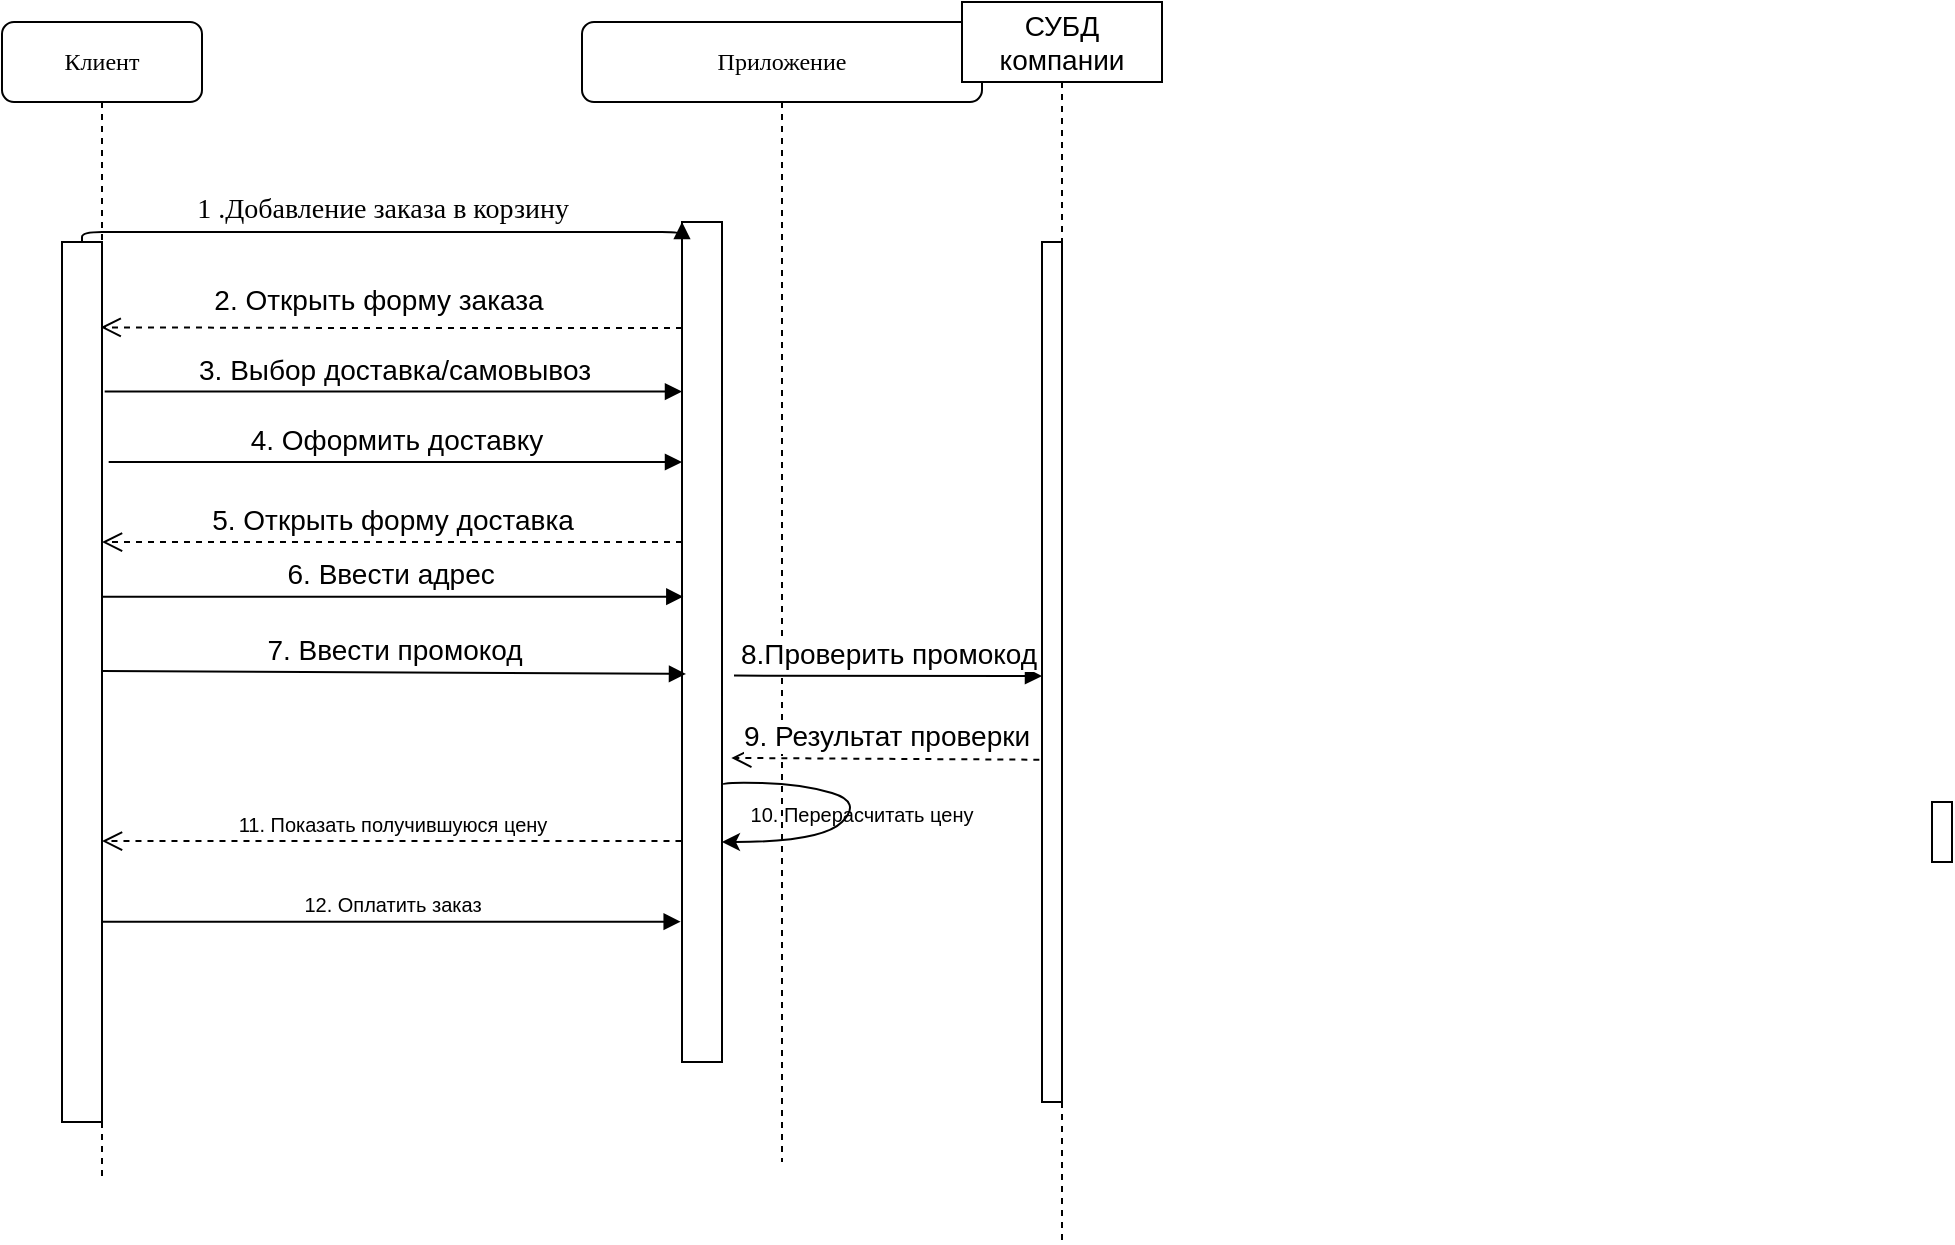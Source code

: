 <mxfile version="20.5.1" type="github">
  <diagram name="Page-1" id="13e1069c-82ec-6db2-03f1-153e76fe0fe0">
    <mxGraphModel dx="701" dy="305" grid="1" gridSize="10" guides="1" tooltips="1" connect="1" arrows="1" fold="1" page="1" pageScale="1" pageWidth="1100" pageHeight="850" math="0" shadow="0">
      <root>
        <mxCell id="0" />
        <mxCell id="1" parent="0" />
        <mxCell id="7baba1c4bc27f4b0-8" value="Клиент&lt;br&gt;" style="shape=umlLifeline;perimeter=lifelinePerimeter;whiteSpace=wrap;html=1;container=1;collapsible=0;recursiveResize=0;outlineConnect=0;rounded=1;shadow=0;comic=0;labelBackgroundColor=none;strokeWidth=1;fontFamily=Verdana;fontSize=12;align=center;" parent="1" vertex="1">
          <mxGeometry x="40" y="70" width="100" height="580" as="geometry" />
        </mxCell>
        <mxCell id="7baba1c4bc27f4b0-9" value="" style="html=1;points=[];perimeter=orthogonalPerimeter;rounded=0;shadow=0;comic=0;labelBackgroundColor=none;strokeWidth=1;fontFamily=Verdana;fontSize=12;align=center;" parent="7baba1c4bc27f4b0-8" vertex="1">
          <mxGeometry x="30" y="110" width="20" height="440" as="geometry" />
        </mxCell>
        <mxCell id="7baba1c4bc27f4b0-2" value="Приложение" style="shape=umlLifeline;perimeter=lifelinePerimeter;whiteSpace=wrap;html=1;container=1;collapsible=0;recursiveResize=0;outlineConnect=0;rounded=1;shadow=0;comic=0;labelBackgroundColor=none;strokeWidth=1;fontFamily=Verdana;fontSize=12;align=center;size=40;" parent="1" vertex="1">
          <mxGeometry x="330" y="70" width="200" height="570" as="geometry" />
        </mxCell>
        <mxCell id="7baba1c4bc27f4b0-10" value="" style="html=1;points=[];perimeter=orthogonalPerimeter;rounded=0;shadow=0;comic=0;labelBackgroundColor=none;strokeWidth=1;fontFamily=Verdana;fontSize=12;align=center;" parent="7baba1c4bc27f4b0-2" vertex="1">
          <mxGeometry x="50" y="100" width="20" height="420" as="geometry" />
        </mxCell>
        <mxCell id="Fg7V2-zgTdsaBe6IuU7Z-37" value="&lt;font style=&quot;font-size: 10px;&quot;&gt;10. Перерасчитать цену&lt;/font&gt;" style="text;html=1;strokeColor=none;fillColor=none;align=center;verticalAlign=middle;whiteSpace=wrap;rounded=0;fontSize=14;" vertex="1" parent="7baba1c4bc27f4b0-2">
          <mxGeometry x="80" y="390" width="120" height="10" as="geometry" />
        </mxCell>
        <mxCell id="Fg7V2-zgTdsaBe6IuU7Z-36" value="" style="curved=1;endArrow=classic;html=1;rounded=0;fontSize=14;exitX=1.034;exitY=0.67;exitDx=0;exitDy=0;exitPerimeter=0;entryX=0.999;entryY=0.738;entryDx=0;entryDy=0;entryPerimeter=0;" edge="1" parent="7baba1c4bc27f4b0-2" source="7baba1c4bc27f4b0-10" target="7baba1c4bc27f4b0-10">
          <mxGeometry width="50" height="50" relative="1" as="geometry">
            <mxPoint x="100" y="380" as="sourcePoint" />
            <mxPoint x="80" y="400" as="targetPoint" />
            <Array as="points">
              <mxPoint x="70" y="380" />
              <mxPoint x="110" y="381" />
              <mxPoint x="140" y="390" />
              <mxPoint x="120" y="410" />
            </Array>
          </mxGeometry>
        </mxCell>
        <mxCell id="7baba1c4bc27f4b0-25" value="" style="html=1;points=[];perimeter=orthogonalPerimeter;rounded=0;shadow=0;comic=0;labelBackgroundColor=none;strokeWidth=1;fontFamily=Verdana;fontSize=12;align=center;" parent="1" vertex="1">
          <mxGeometry x="1005" y="460" width="10" height="30" as="geometry" />
        </mxCell>
        <mxCell id="7baba1c4bc27f4b0-11" value="&lt;font style=&quot;font-size: 14px;&quot;&gt;1 .Добавление заказа в корзину&lt;/font&gt;" style="html=1;verticalAlign=bottom;endArrow=block;entryX=0;entryY=0;labelBackgroundColor=none;fontFamily=Verdana;fontSize=12;edgeStyle=elbowEdgeStyle;elbow=vertical;" parent="1" source="7baba1c4bc27f4b0-9" target="7baba1c4bc27f4b0-10" edge="1">
          <mxGeometry relative="1" as="geometry">
            <mxPoint x="220" y="190" as="sourcePoint" />
          </mxGeometry>
        </mxCell>
        <mxCell id="Fg7V2-zgTdsaBe6IuU7Z-2" value="&lt;font style=&quot;font-size: 14px;&quot;&gt;2. Открыть форму заказа&lt;/font&gt;" style="html=1;verticalAlign=bottom;endArrow=open;dashed=1;endSize=8;rounded=0;entryX=0.967;entryY=0.097;entryDx=0;entryDy=0;entryPerimeter=0;" edge="1" parent="1" target="7baba1c4bc27f4b0-9">
          <mxGeometry x="0.046" y="-3" relative="1" as="geometry">
            <mxPoint x="380" y="223" as="sourcePoint" />
            <mxPoint x="320" y="310" as="targetPoint" />
            <Array as="points">
              <mxPoint x="220" y="223" />
            </Array>
            <mxPoint as="offset" />
          </mxGeometry>
        </mxCell>
        <mxCell id="Fg7V2-zgTdsaBe6IuU7Z-17" value="" style="rounded=0;whiteSpace=wrap;html=1;" vertex="1" parent="1">
          <mxGeometry x="560" y="180" width="10" height="430" as="geometry" />
        </mxCell>
        <mxCell id="Fg7V2-zgTdsaBe6IuU7Z-19" value="&lt;font style=&quot;font-size: 14px;&quot;&gt;3. Выбор доставка/самовывоз&lt;/font&gt;" style="html=1;verticalAlign=bottom;endArrow=block;rounded=0;exitX=1.067;exitY=0.17;exitDx=0;exitDy=0;exitPerimeter=0;" edge="1" parent="1" source="7baba1c4bc27f4b0-9" target="7baba1c4bc27f4b0-10">
          <mxGeometry width="80" relative="1" as="geometry">
            <mxPoint x="320" y="390" as="sourcePoint" />
            <mxPoint x="310" y="255" as="targetPoint" />
          </mxGeometry>
        </mxCell>
        <mxCell id="Fg7V2-zgTdsaBe6IuU7Z-20" value="&lt;font style=&quot;font-size: 14px;&quot;&gt;4. Оформить доставку&lt;br&gt;&lt;/font&gt;" style="html=1;verticalAlign=bottom;endArrow=block;rounded=0;exitX=1.167;exitY=0.25;exitDx=0;exitDy=0;exitPerimeter=0;" edge="1" parent="1" source="7baba1c4bc27f4b0-9" target="7baba1c4bc27f4b0-10">
          <mxGeometry width="80" relative="1" as="geometry">
            <mxPoint x="100.0" y="290.0" as="sourcePoint" />
            <mxPoint x="309.33" y="290.2" as="targetPoint" />
          </mxGeometry>
        </mxCell>
        <mxCell id="Fg7V2-zgTdsaBe6IuU7Z-1" value="&lt;font style=&quot;font-size: 14px;&quot;&gt;5. Открыть форму доставка&lt;br&gt;&lt;/font&gt;" style="html=1;verticalAlign=bottom;endArrow=open;dashed=1;endSize=8;rounded=0;entryX=1;entryY=0.341;entryDx=0;entryDy=0;entryPerimeter=0;" edge="1" parent="1" source="7baba1c4bc27f4b0-10" target="7baba1c4bc27f4b0-9">
          <mxGeometry relative="1" as="geometry">
            <mxPoint x="180" y="320" as="sourcePoint" />
            <mxPoint x="100" y="330" as="targetPoint" />
            <Array as="points">
              <mxPoint x="240" y="330" />
            </Array>
          </mxGeometry>
        </mxCell>
        <mxCell id="Fg7V2-zgTdsaBe6IuU7Z-22" value="&lt;font style=&quot;font-size: 14px;&quot;&gt;7. Ввести промокод&lt;br&gt;&lt;/font&gt;" style="html=1;verticalAlign=bottom;endArrow=block;rounded=0;exitX=1.067;exitY=0.17;exitDx=0;exitDy=0;exitPerimeter=0;entryX=0.1;entryY=0.538;entryDx=0;entryDy=0;entryPerimeter=0;" edge="1" parent="1" target="7baba1c4bc27f4b0-10">
          <mxGeometry width="80" relative="1" as="geometry">
            <mxPoint x="90" y="394.5" as="sourcePoint" />
            <mxPoint x="350" y="394.5" as="targetPoint" />
          </mxGeometry>
        </mxCell>
        <mxCell id="Fg7V2-zgTdsaBe6IuU7Z-21" value="&lt;font style=&quot;font-size: 14px;&quot;&gt;6. Ввести адрес&amp;nbsp;&lt;br&gt;&lt;/font&gt;" style="html=1;verticalAlign=bottom;endArrow=block;rounded=0;entryX=0.033;entryY=0.446;entryDx=0;entryDy=0;entryPerimeter=0;" edge="1" parent="1" source="7baba1c4bc27f4b0-8" target="7baba1c4bc27f4b0-10">
          <mxGeometry width="80" relative="1" as="geometry">
            <mxPoint x="120" y="339.5" as="sourcePoint" />
            <mxPoint x="380" y="339.5" as="targetPoint" />
          </mxGeometry>
        </mxCell>
        <mxCell id="Fg7V2-zgTdsaBe6IuU7Z-27" value="9. Результат проверки" style="html=1;verticalAlign=bottom;endArrow=open;dashed=1;endSize=8;rounded=0;fontSize=14;exitX=-0.133;exitY=0.602;exitDx=0;exitDy=0;exitPerimeter=0;entryX=1.233;entryY=0.638;entryDx=0;entryDy=0;entryPerimeter=0;" edge="1" parent="1" source="Fg7V2-zgTdsaBe6IuU7Z-17" target="7baba1c4bc27f4b0-10">
          <mxGeometry relative="1" as="geometry">
            <mxPoint x="440" y="350" as="sourcePoint" />
            <mxPoint x="360" y="350" as="targetPoint" />
          </mxGeometry>
        </mxCell>
        <mxCell id="Fg7V2-zgTdsaBe6IuU7Z-28" value="8.Проверить промокод" style="html=1;verticalAlign=bottom;endArrow=block;rounded=0;fontSize=14;exitX=1.3;exitY=0.54;exitDx=0;exitDy=0;exitPerimeter=0;" edge="1" parent="1" source="7baba1c4bc27f4b0-10">
          <mxGeometry width="80" relative="1" as="geometry">
            <mxPoint x="360" y="350" as="sourcePoint" />
            <mxPoint x="560" y="397" as="targetPoint" />
            <Array as="points" />
          </mxGeometry>
        </mxCell>
        <mxCell id="Fg7V2-zgTdsaBe6IuU7Z-35" value="СУБД компании" style="shape=umlLifeline;perimeter=lifelinePerimeter;whiteSpace=wrap;html=1;container=1;collapsible=0;recursiveResize=0;outlineConnect=0;fontSize=14;" vertex="1" parent="1">
          <mxGeometry x="520" y="60" width="100" height="620" as="geometry" />
        </mxCell>
        <mxCell id="Fg7V2-zgTdsaBe6IuU7Z-42" value="11. Показать получившуюся цену" style="html=1;verticalAlign=bottom;endArrow=open;dashed=1;endSize=8;rounded=0;fontSize=10;exitX=-0.013;exitY=0.737;exitDx=0;exitDy=0;exitPerimeter=0;" edge="1" parent="1" source="7baba1c4bc27f4b0-10" target="7baba1c4bc27f4b0-9">
          <mxGeometry relative="1" as="geometry">
            <mxPoint x="340" y="520" as="sourcePoint" />
            <mxPoint x="260" y="520" as="targetPoint" />
          </mxGeometry>
        </mxCell>
        <mxCell id="Fg7V2-zgTdsaBe6IuU7Z-43" value="12. Оплатить заказ" style="html=1;verticalAlign=bottom;endArrow=block;rounded=0;fontSize=10;entryX=-0.033;entryY=0.833;entryDx=0;entryDy=0;entryPerimeter=0;" edge="1" parent="1" source="7baba1c4bc27f4b0-8" target="7baba1c4bc27f4b0-10">
          <mxGeometry width="80" relative="1" as="geometry">
            <mxPoint x="260" y="520" as="sourcePoint" />
            <mxPoint x="340" y="520" as="targetPoint" />
          </mxGeometry>
        </mxCell>
      </root>
    </mxGraphModel>
  </diagram>
</mxfile>
